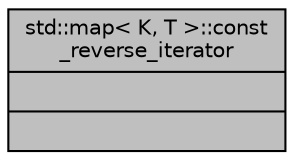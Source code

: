 digraph "std::map&lt; K, T &gt;::const_reverse_iterator"
{
  edge [fontname="Helvetica",fontsize="10",labelfontname="Helvetica",labelfontsize="10"];
  node [fontname="Helvetica",fontsize="10",shape=record];
  Node345 [label="{std::map\< K, T \>::const\l_reverse_iterator\n||}",height=0.2,width=0.4,color="black", fillcolor="grey75", style="filled", fontcolor="black"];
}
